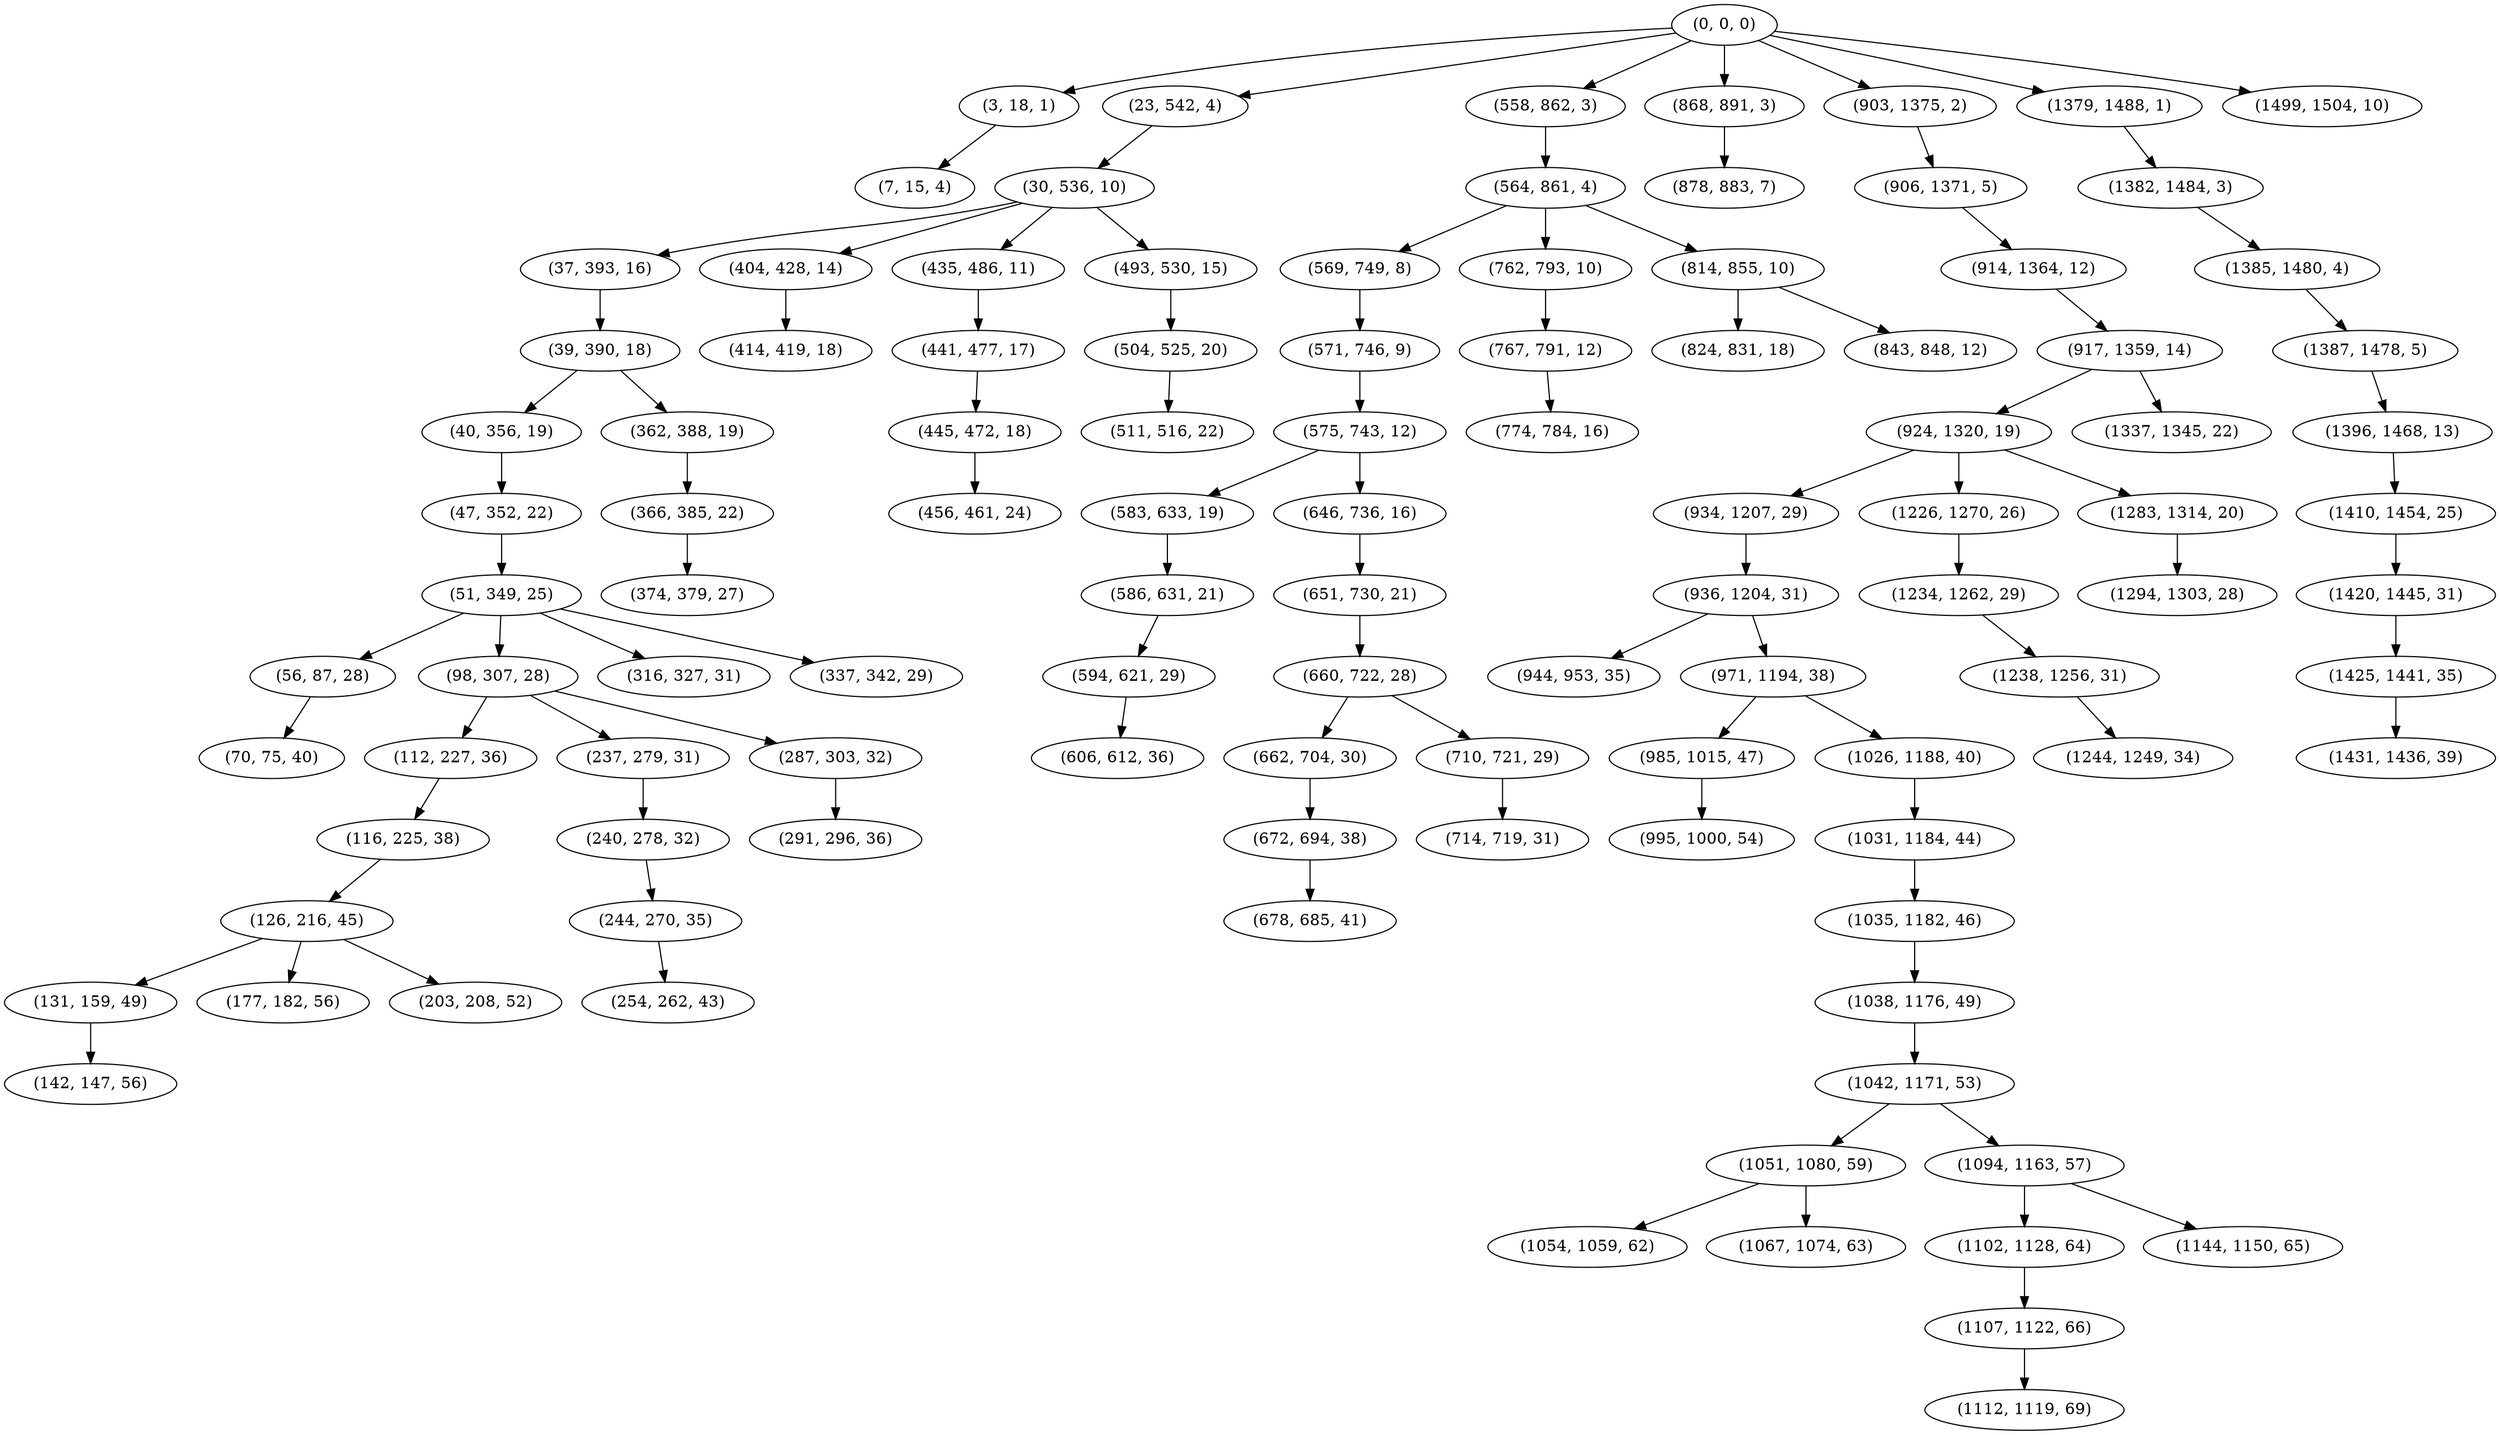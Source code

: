 digraph tree {
    "(0, 0, 0)";
    "(3, 18, 1)";
    "(7, 15, 4)";
    "(23, 542, 4)";
    "(30, 536, 10)";
    "(37, 393, 16)";
    "(39, 390, 18)";
    "(40, 356, 19)";
    "(47, 352, 22)";
    "(51, 349, 25)";
    "(56, 87, 28)";
    "(70, 75, 40)";
    "(98, 307, 28)";
    "(112, 227, 36)";
    "(116, 225, 38)";
    "(126, 216, 45)";
    "(131, 159, 49)";
    "(142, 147, 56)";
    "(177, 182, 56)";
    "(203, 208, 52)";
    "(237, 279, 31)";
    "(240, 278, 32)";
    "(244, 270, 35)";
    "(254, 262, 43)";
    "(287, 303, 32)";
    "(291, 296, 36)";
    "(316, 327, 31)";
    "(337, 342, 29)";
    "(362, 388, 19)";
    "(366, 385, 22)";
    "(374, 379, 27)";
    "(404, 428, 14)";
    "(414, 419, 18)";
    "(435, 486, 11)";
    "(441, 477, 17)";
    "(445, 472, 18)";
    "(456, 461, 24)";
    "(493, 530, 15)";
    "(504, 525, 20)";
    "(511, 516, 22)";
    "(558, 862, 3)";
    "(564, 861, 4)";
    "(569, 749, 8)";
    "(571, 746, 9)";
    "(575, 743, 12)";
    "(583, 633, 19)";
    "(586, 631, 21)";
    "(594, 621, 29)";
    "(606, 612, 36)";
    "(646, 736, 16)";
    "(651, 730, 21)";
    "(660, 722, 28)";
    "(662, 704, 30)";
    "(672, 694, 38)";
    "(678, 685, 41)";
    "(710, 721, 29)";
    "(714, 719, 31)";
    "(762, 793, 10)";
    "(767, 791, 12)";
    "(774, 784, 16)";
    "(814, 855, 10)";
    "(824, 831, 18)";
    "(843, 848, 12)";
    "(868, 891, 3)";
    "(878, 883, 7)";
    "(903, 1375, 2)";
    "(906, 1371, 5)";
    "(914, 1364, 12)";
    "(917, 1359, 14)";
    "(924, 1320, 19)";
    "(934, 1207, 29)";
    "(936, 1204, 31)";
    "(944, 953, 35)";
    "(971, 1194, 38)";
    "(985, 1015, 47)";
    "(995, 1000, 54)";
    "(1026, 1188, 40)";
    "(1031, 1184, 44)";
    "(1035, 1182, 46)";
    "(1038, 1176, 49)";
    "(1042, 1171, 53)";
    "(1051, 1080, 59)";
    "(1054, 1059, 62)";
    "(1067, 1074, 63)";
    "(1094, 1163, 57)";
    "(1102, 1128, 64)";
    "(1107, 1122, 66)";
    "(1112, 1119, 69)";
    "(1144, 1150, 65)";
    "(1226, 1270, 26)";
    "(1234, 1262, 29)";
    "(1238, 1256, 31)";
    "(1244, 1249, 34)";
    "(1283, 1314, 20)";
    "(1294, 1303, 28)";
    "(1337, 1345, 22)";
    "(1379, 1488, 1)";
    "(1382, 1484, 3)";
    "(1385, 1480, 4)";
    "(1387, 1478, 5)";
    "(1396, 1468, 13)";
    "(1410, 1454, 25)";
    "(1420, 1445, 31)";
    "(1425, 1441, 35)";
    "(1431, 1436, 39)";
    "(1499, 1504, 10)";
    "(0, 0, 0)" -> "(3, 18, 1)";
    "(0, 0, 0)" -> "(23, 542, 4)";
    "(0, 0, 0)" -> "(558, 862, 3)";
    "(0, 0, 0)" -> "(868, 891, 3)";
    "(0, 0, 0)" -> "(903, 1375, 2)";
    "(0, 0, 0)" -> "(1379, 1488, 1)";
    "(0, 0, 0)" -> "(1499, 1504, 10)";
    "(3, 18, 1)" -> "(7, 15, 4)";
    "(23, 542, 4)" -> "(30, 536, 10)";
    "(30, 536, 10)" -> "(37, 393, 16)";
    "(30, 536, 10)" -> "(404, 428, 14)";
    "(30, 536, 10)" -> "(435, 486, 11)";
    "(30, 536, 10)" -> "(493, 530, 15)";
    "(37, 393, 16)" -> "(39, 390, 18)";
    "(39, 390, 18)" -> "(40, 356, 19)";
    "(39, 390, 18)" -> "(362, 388, 19)";
    "(40, 356, 19)" -> "(47, 352, 22)";
    "(47, 352, 22)" -> "(51, 349, 25)";
    "(51, 349, 25)" -> "(56, 87, 28)";
    "(51, 349, 25)" -> "(98, 307, 28)";
    "(51, 349, 25)" -> "(316, 327, 31)";
    "(51, 349, 25)" -> "(337, 342, 29)";
    "(56, 87, 28)" -> "(70, 75, 40)";
    "(98, 307, 28)" -> "(112, 227, 36)";
    "(98, 307, 28)" -> "(237, 279, 31)";
    "(98, 307, 28)" -> "(287, 303, 32)";
    "(112, 227, 36)" -> "(116, 225, 38)";
    "(116, 225, 38)" -> "(126, 216, 45)";
    "(126, 216, 45)" -> "(131, 159, 49)";
    "(126, 216, 45)" -> "(177, 182, 56)";
    "(126, 216, 45)" -> "(203, 208, 52)";
    "(131, 159, 49)" -> "(142, 147, 56)";
    "(237, 279, 31)" -> "(240, 278, 32)";
    "(240, 278, 32)" -> "(244, 270, 35)";
    "(244, 270, 35)" -> "(254, 262, 43)";
    "(287, 303, 32)" -> "(291, 296, 36)";
    "(362, 388, 19)" -> "(366, 385, 22)";
    "(366, 385, 22)" -> "(374, 379, 27)";
    "(404, 428, 14)" -> "(414, 419, 18)";
    "(435, 486, 11)" -> "(441, 477, 17)";
    "(441, 477, 17)" -> "(445, 472, 18)";
    "(445, 472, 18)" -> "(456, 461, 24)";
    "(493, 530, 15)" -> "(504, 525, 20)";
    "(504, 525, 20)" -> "(511, 516, 22)";
    "(558, 862, 3)" -> "(564, 861, 4)";
    "(564, 861, 4)" -> "(569, 749, 8)";
    "(564, 861, 4)" -> "(762, 793, 10)";
    "(564, 861, 4)" -> "(814, 855, 10)";
    "(569, 749, 8)" -> "(571, 746, 9)";
    "(571, 746, 9)" -> "(575, 743, 12)";
    "(575, 743, 12)" -> "(583, 633, 19)";
    "(575, 743, 12)" -> "(646, 736, 16)";
    "(583, 633, 19)" -> "(586, 631, 21)";
    "(586, 631, 21)" -> "(594, 621, 29)";
    "(594, 621, 29)" -> "(606, 612, 36)";
    "(646, 736, 16)" -> "(651, 730, 21)";
    "(651, 730, 21)" -> "(660, 722, 28)";
    "(660, 722, 28)" -> "(662, 704, 30)";
    "(660, 722, 28)" -> "(710, 721, 29)";
    "(662, 704, 30)" -> "(672, 694, 38)";
    "(672, 694, 38)" -> "(678, 685, 41)";
    "(710, 721, 29)" -> "(714, 719, 31)";
    "(762, 793, 10)" -> "(767, 791, 12)";
    "(767, 791, 12)" -> "(774, 784, 16)";
    "(814, 855, 10)" -> "(824, 831, 18)";
    "(814, 855, 10)" -> "(843, 848, 12)";
    "(868, 891, 3)" -> "(878, 883, 7)";
    "(903, 1375, 2)" -> "(906, 1371, 5)";
    "(906, 1371, 5)" -> "(914, 1364, 12)";
    "(914, 1364, 12)" -> "(917, 1359, 14)";
    "(917, 1359, 14)" -> "(924, 1320, 19)";
    "(917, 1359, 14)" -> "(1337, 1345, 22)";
    "(924, 1320, 19)" -> "(934, 1207, 29)";
    "(924, 1320, 19)" -> "(1226, 1270, 26)";
    "(924, 1320, 19)" -> "(1283, 1314, 20)";
    "(934, 1207, 29)" -> "(936, 1204, 31)";
    "(936, 1204, 31)" -> "(944, 953, 35)";
    "(936, 1204, 31)" -> "(971, 1194, 38)";
    "(971, 1194, 38)" -> "(985, 1015, 47)";
    "(971, 1194, 38)" -> "(1026, 1188, 40)";
    "(985, 1015, 47)" -> "(995, 1000, 54)";
    "(1026, 1188, 40)" -> "(1031, 1184, 44)";
    "(1031, 1184, 44)" -> "(1035, 1182, 46)";
    "(1035, 1182, 46)" -> "(1038, 1176, 49)";
    "(1038, 1176, 49)" -> "(1042, 1171, 53)";
    "(1042, 1171, 53)" -> "(1051, 1080, 59)";
    "(1042, 1171, 53)" -> "(1094, 1163, 57)";
    "(1051, 1080, 59)" -> "(1054, 1059, 62)";
    "(1051, 1080, 59)" -> "(1067, 1074, 63)";
    "(1094, 1163, 57)" -> "(1102, 1128, 64)";
    "(1094, 1163, 57)" -> "(1144, 1150, 65)";
    "(1102, 1128, 64)" -> "(1107, 1122, 66)";
    "(1107, 1122, 66)" -> "(1112, 1119, 69)";
    "(1226, 1270, 26)" -> "(1234, 1262, 29)";
    "(1234, 1262, 29)" -> "(1238, 1256, 31)";
    "(1238, 1256, 31)" -> "(1244, 1249, 34)";
    "(1283, 1314, 20)" -> "(1294, 1303, 28)";
    "(1379, 1488, 1)" -> "(1382, 1484, 3)";
    "(1382, 1484, 3)" -> "(1385, 1480, 4)";
    "(1385, 1480, 4)" -> "(1387, 1478, 5)";
    "(1387, 1478, 5)" -> "(1396, 1468, 13)";
    "(1396, 1468, 13)" -> "(1410, 1454, 25)";
    "(1410, 1454, 25)" -> "(1420, 1445, 31)";
    "(1420, 1445, 31)" -> "(1425, 1441, 35)";
    "(1425, 1441, 35)" -> "(1431, 1436, 39)";
}

